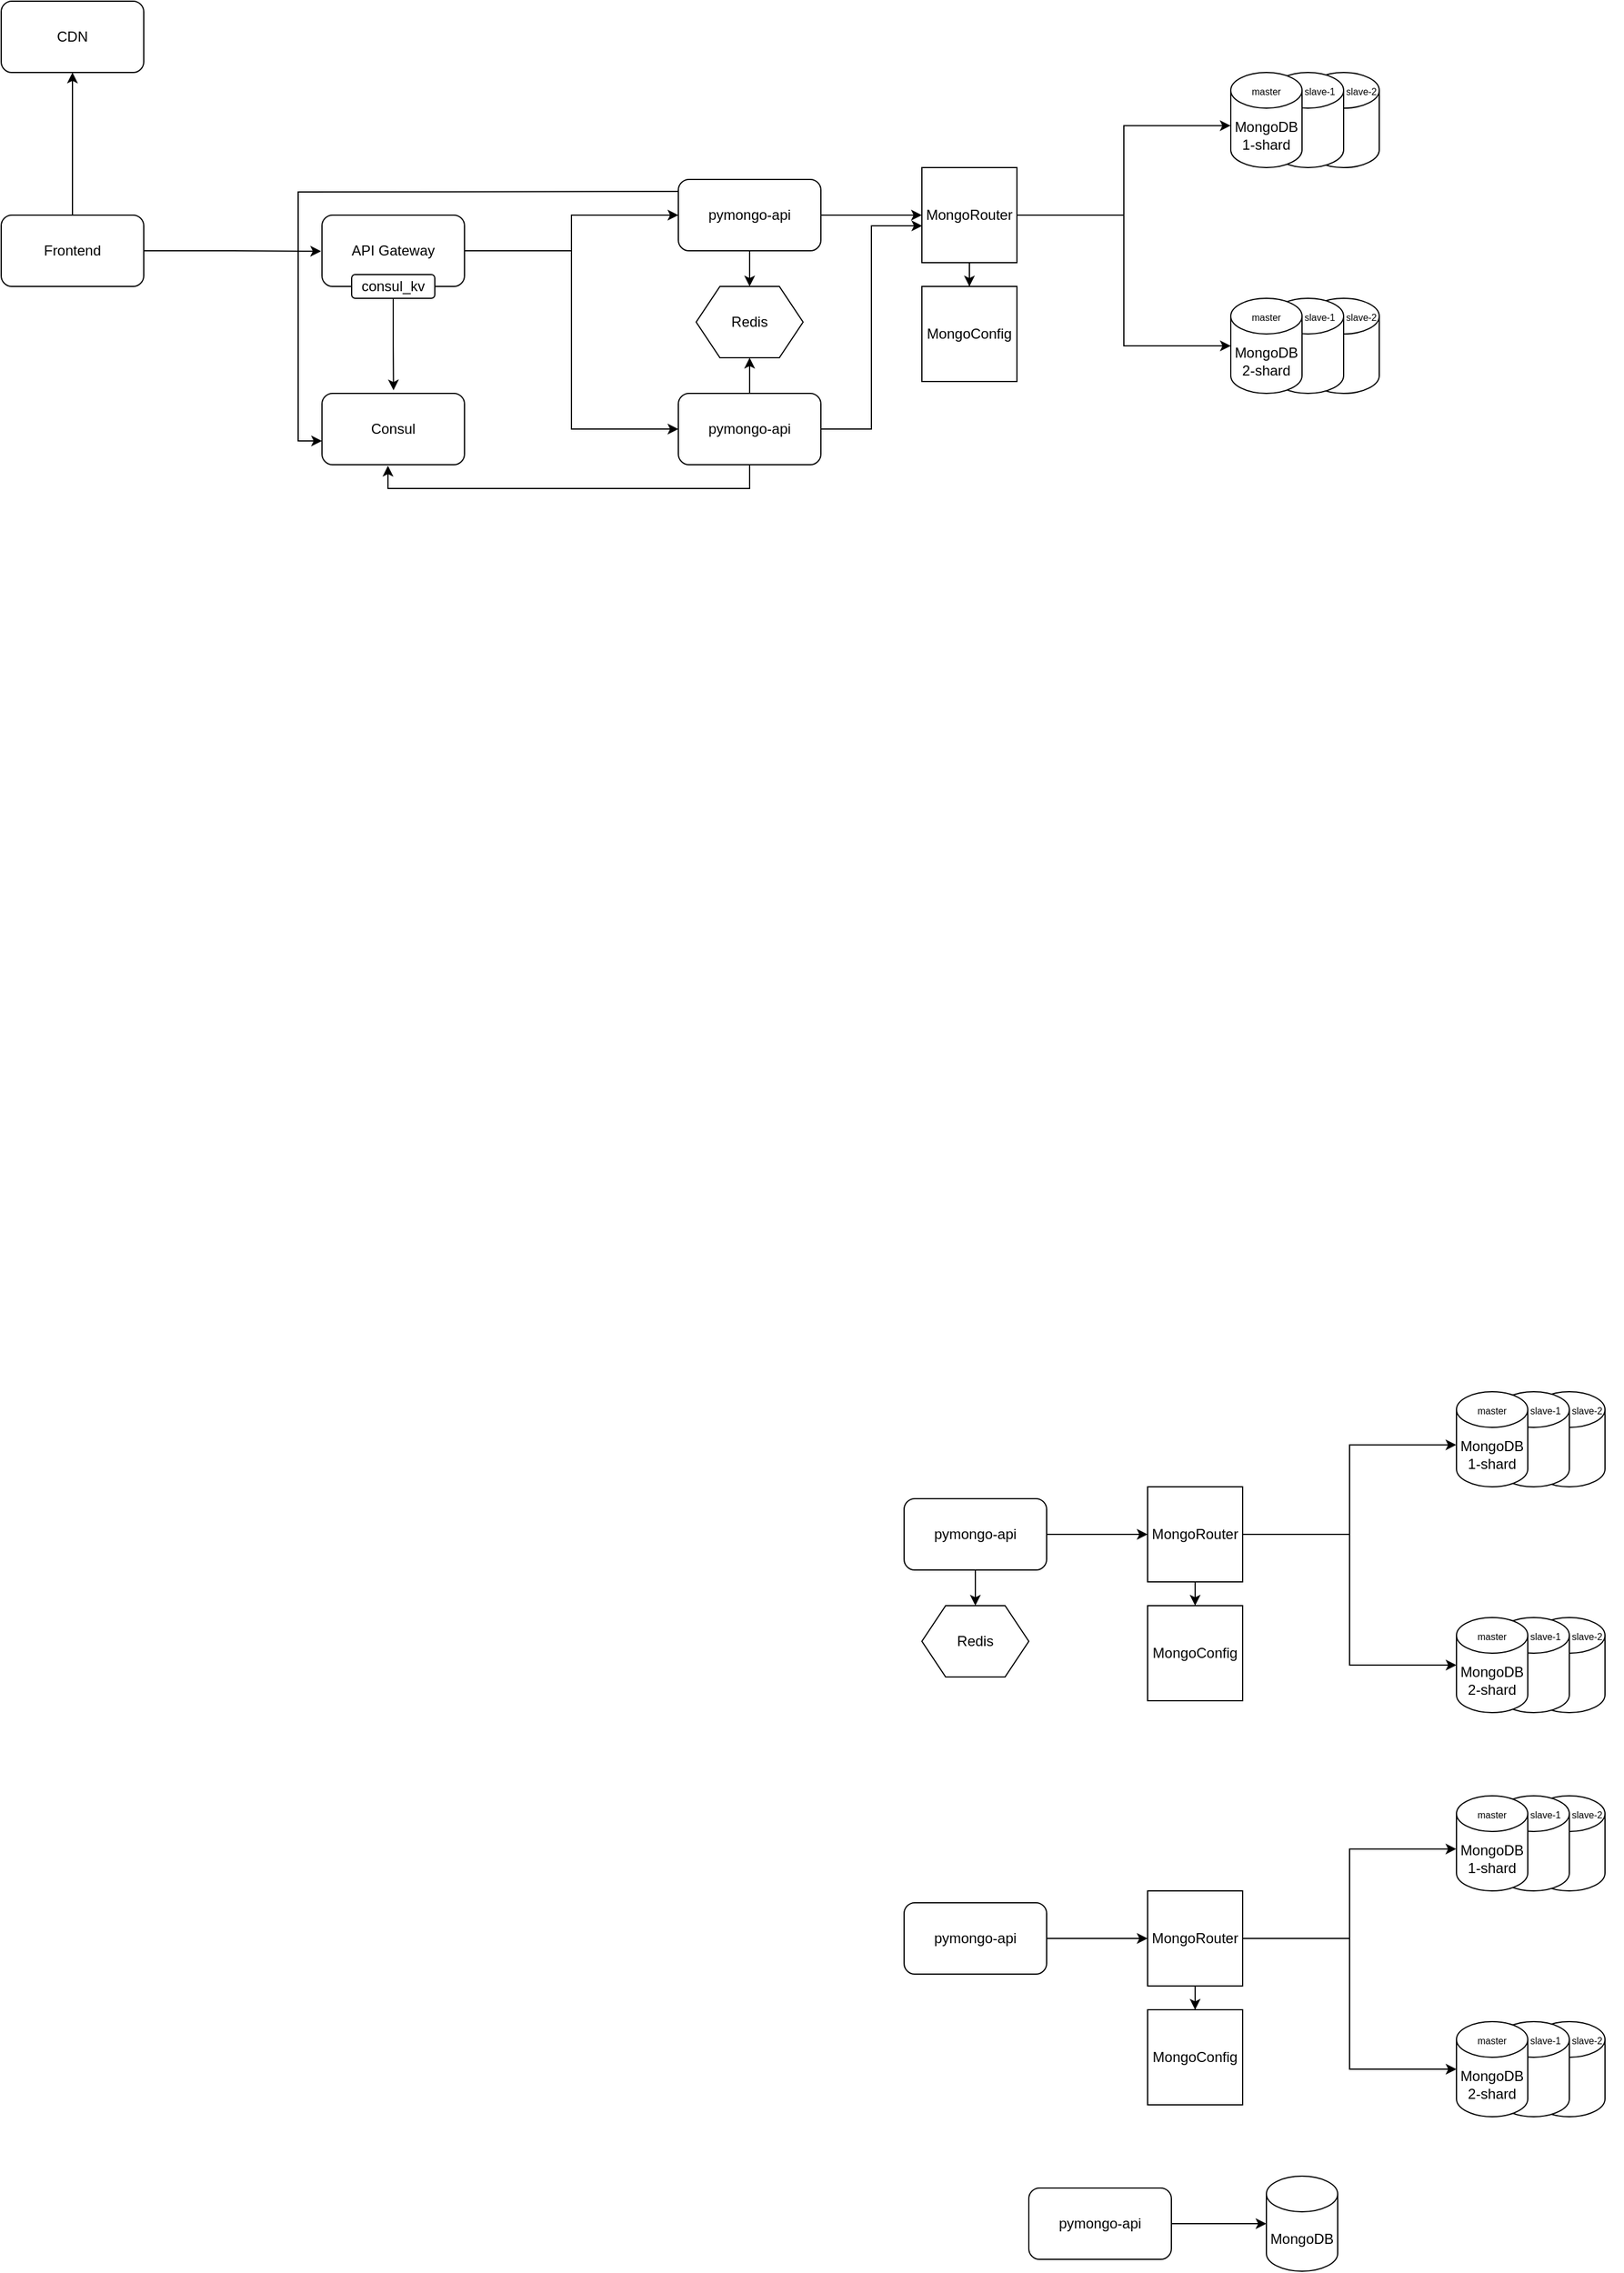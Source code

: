 <mxfile version="24.9.0">
  <diagram name="Page-1" id="TwGA8AsThT5nMNsOZiRa">
    <mxGraphModel grid="1" page="1" gridSize="10" guides="1" tooltips="1" connect="1" arrows="1" fold="1" pageScale="1" pageWidth="850" pageHeight="1100" math="0" shadow="0">
      <root>
        <mxCell id="0" />
        <mxCell id="1" parent="0" />
        <mxCell id="2mG4Iq90BZgs9CTGqONs-18" value="" style="shape=cylinder3;whiteSpace=wrap;html=1;boundedLbl=1;backgroundOutline=1;size=15;" vertex="1" parent="1">
          <mxGeometry x="720" y="890" width="60" height="80" as="geometry" />
        </mxCell>
        <mxCell id="2mG4Iq90BZgs9CTGqONs-16" value="" style="shape=cylinder3;whiteSpace=wrap;html=1;boundedLbl=1;backgroundOutline=1;size=15;" vertex="1" parent="1">
          <mxGeometry x="690" y="890" width="60" height="80" as="geometry" />
        </mxCell>
        <mxCell id="2mG4Iq90BZgs9CTGqONs-15" value="" style="shape=cylinder3;whiteSpace=wrap;html=1;boundedLbl=1;backgroundOutline=1;size=15;" vertex="1" parent="1">
          <mxGeometry x="720" y="700" width="60" height="80" as="geometry" />
        </mxCell>
        <mxCell id="2mG4Iq90BZgs9CTGqONs-14" value="" style="shape=cylinder3;whiteSpace=wrap;html=1;boundedLbl=1;backgroundOutline=1;size=15;" vertex="1" parent="1">
          <mxGeometry x="690" y="700" width="60" height="80" as="geometry" />
        </mxCell>
        <mxCell id="2mG4Iq90BZgs9CTGqONs-1" value="MongoDB" style="shape=cylinder3;whiteSpace=wrap;html=1;boundedLbl=1;backgroundOutline=1;size=15;" vertex="1" parent="1">
          <mxGeometry x="495" y="1020" width="60" height="80" as="geometry" />
        </mxCell>
        <mxCell id="2mG4Iq90BZgs9CTGqONs-2" value="pymongo-api" style="rounded=1;whiteSpace=wrap;html=1;" vertex="1" parent="1">
          <mxGeometry x="295" y="1030" width="120" height="60" as="geometry" />
        </mxCell>
        <mxCell id="2mG4Iq90BZgs9CTGqONs-3" style="edgeStyle=orthogonalEdgeStyle;rounded=0;orthogonalLoop=1;jettySize=auto;html=1;exitX=1;exitY=0.5;exitDx=0;exitDy=0;entryX=0;entryY=0.5;entryDx=0;entryDy=0;entryPerimeter=0;" edge="1" parent="1" source="2mG4Iq90BZgs9CTGqONs-2" target="2mG4Iq90BZgs9CTGqONs-1">
          <mxGeometry relative="1" as="geometry" />
        </mxCell>
        <mxCell id="2mG4Iq90BZgs9CTGqONs-4" value="MongoDB&lt;div&gt;2-shard&lt;/div&gt;" style="shape=cylinder3;whiteSpace=wrap;html=1;boundedLbl=1;backgroundOutline=1;size=15;" vertex="1" parent="1">
          <mxGeometry x="655" y="890" width="60" height="80" as="geometry" />
        </mxCell>
        <mxCell id="2mG4Iq90BZgs9CTGqONs-5" value="pymongo-api" style="rounded=1;whiteSpace=wrap;html=1;" vertex="1" parent="1">
          <mxGeometry x="190" y="790" width="120" height="60" as="geometry" />
        </mxCell>
        <mxCell id="2mG4Iq90BZgs9CTGqONs-6" style="edgeStyle=orthogonalEdgeStyle;rounded=0;orthogonalLoop=1;jettySize=auto;html=1;exitX=1;exitY=0.5;exitDx=0;exitDy=0;entryX=0;entryY=0.5;entryDx=0;entryDy=0;" edge="1" parent="1" source="2mG4Iq90BZgs9CTGqONs-5" target="2mG4Iq90BZgs9CTGqONs-8">
          <mxGeometry relative="1" as="geometry">
            <Array as="points" />
          </mxGeometry>
        </mxCell>
        <mxCell id="2mG4Iq90BZgs9CTGqONs-7" value="MongoDB&lt;div&gt;1-shard&lt;/div&gt;" style="shape=cylinder3;whiteSpace=wrap;html=1;boundedLbl=1;backgroundOutline=1;size=15;" vertex="1" parent="1">
          <mxGeometry x="655" y="700" width="60" height="80" as="geometry" />
        </mxCell>
        <mxCell id="2mG4Iq90BZgs9CTGqONs-13" value="" style="edgeStyle=orthogonalEdgeStyle;rounded=0;orthogonalLoop=1;jettySize=auto;html=1;" edge="1" parent="1" source="2mG4Iq90BZgs9CTGqONs-8" target="2mG4Iq90BZgs9CTGqONs-12">
          <mxGeometry relative="1" as="geometry" />
        </mxCell>
        <mxCell id="2mG4Iq90BZgs9CTGqONs-8" value="MongoRouter" style="whiteSpace=wrap;html=1;aspect=fixed;" vertex="1" parent="1">
          <mxGeometry x="395" y="780" width="80" height="80" as="geometry" />
        </mxCell>
        <mxCell id="2mG4Iq90BZgs9CTGqONs-9" style="edgeStyle=orthogonalEdgeStyle;rounded=0;orthogonalLoop=1;jettySize=auto;html=1;entryX=0;entryY=0.5;entryDx=0;entryDy=0;entryPerimeter=0;" edge="1" parent="1" source="2mG4Iq90BZgs9CTGqONs-8" target="2mG4Iq90BZgs9CTGqONs-4">
          <mxGeometry relative="1" as="geometry" />
        </mxCell>
        <mxCell id="2mG4Iq90BZgs9CTGqONs-10" style="edgeStyle=orthogonalEdgeStyle;rounded=0;orthogonalLoop=1;jettySize=auto;html=1;entryX=-0.002;entryY=0.559;entryDx=0;entryDy=0;entryPerimeter=0;" edge="1" parent="1" source="2mG4Iq90BZgs9CTGqONs-8" target="2mG4Iq90BZgs9CTGqONs-7">
          <mxGeometry relative="1" as="geometry" />
        </mxCell>
        <mxCell id="2mG4Iq90BZgs9CTGqONs-12" value="MongoConfig" style="whiteSpace=wrap;html=1;aspect=fixed;" vertex="1" parent="1">
          <mxGeometry x="395" y="880" width="80" height="80" as="geometry" />
        </mxCell>
        <mxCell id="2mG4Iq90BZgs9CTGqONs-19" value="&lt;font style=&quot;font-size: 8px;&quot;&gt;master&lt;/font&gt;" style="text;html=1;align=center;verticalAlign=middle;whiteSpace=wrap;rounded=0;" vertex="1" parent="1">
          <mxGeometry x="655" y="890" width="60" height="30" as="geometry" />
        </mxCell>
        <mxCell id="2mG4Iq90BZgs9CTGqONs-21" value="&lt;font style=&quot;font-size: 8px;&quot;&gt;slave-1&lt;/font&gt;" style="text;html=1;align=center;verticalAlign=middle;whiteSpace=wrap;rounded=0;" vertex="1" parent="1">
          <mxGeometry x="700" y="890" width="60" height="30" as="geometry" />
        </mxCell>
        <mxCell id="2mG4Iq90BZgs9CTGqONs-22" value="&lt;font style=&quot;font-size: 8px;&quot;&gt;slave-2&lt;/font&gt;" style="text;html=1;align=center;verticalAlign=middle;whiteSpace=wrap;rounded=0;" vertex="1" parent="1">
          <mxGeometry x="735" y="890" width="60" height="30" as="geometry" />
        </mxCell>
        <mxCell id="2mG4Iq90BZgs9CTGqONs-23" value="&lt;font style=&quot;font-size: 8px;&quot;&gt;master&lt;/font&gt;" style="text;html=1;align=center;verticalAlign=middle;whiteSpace=wrap;rounded=0;" vertex="1" parent="1">
          <mxGeometry x="655" y="700" width="60" height="30" as="geometry" />
        </mxCell>
        <mxCell id="2mG4Iq90BZgs9CTGqONs-24" value="&lt;font style=&quot;font-size: 8px;&quot;&gt;slave-1&lt;/font&gt;" style="text;html=1;align=center;verticalAlign=middle;whiteSpace=wrap;rounded=0;" vertex="1" parent="1">
          <mxGeometry x="700" y="700" width="60" height="30" as="geometry" />
        </mxCell>
        <mxCell id="2mG4Iq90BZgs9CTGqONs-26" value="&lt;font style=&quot;font-size: 8px;&quot;&gt;slave-2&lt;/font&gt;" style="text;html=1;align=center;verticalAlign=middle;whiteSpace=wrap;rounded=0;" vertex="1" parent="1">
          <mxGeometry x="735" y="700" width="60" height="30" as="geometry" />
        </mxCell>
        <mxCell id="2mG4Iq90BZgs9CTGqONs-27" value="" style="shape=cylinder3;whiteSpace=wrap;html=1;boundedLbl=1;backgroundOutline=1;size=15;" vertex="1" parent="1">
          <mxGeometry x="720" y="550" width="60" height="80" as="geometry" />
        </mxCell>
        <mxCell id="2mG4Iq90BZgs9CTGqONs-28" value="" style="shape=cylinder3;whiteSpace=wrap;html=1;boundedLbl=1;backgroundOutline=1;size=15;" vertex="1" parent="1">
          <mxGeometry x="690" y="550" width="60" height="80" as="geometry" />
        </mxCell>
        <mxCell id="2mG4Iq90BZgs9CTGqONs-29" value="" style="shape=cylinder3;whiteSpace=wrap;html=1;boundedLbl=1;backgroundOutline=1;size=15;" vertex="1" parent="1">
          <mxGeometry x="720" y="360" width="60" height="80" as="geometry" />
        </mxCell>
        <mxCell id="2mG4Iq90BZgs9CTGqONs-30" value="" style="shape=cylinder3;whiteSpace=wrap;html=1;boundedLbl=1;backgroundOutline=1;size=15;" vertex="1" parent="1">
          <mxGeometry x="690" y="360" width="60" height="80" as="geometry" />
        </mxCell>
        <mxCell id="2mG4Iq90BZgs9CTGqONs-31" value="MongoDB&lt;div&gt;2-shard&lt;/div&gt;" style="shape=cylinder3;whiteSpace=wrap;html=1;boundedLbl=1;backgroundOutline=1;size=15;" vertex="1" parent="1">
          <mxGeometry x="655" y="550" width="60" height="80" as="geometry" />
        </mxCell>
        <mxCell id="2mG4Iq90BZgs9CTGqONs-32" value="pymongo-api" style="rounded=1;whiteSpace=wrap;html=1;" vertex="1" parent="1">
          <mxGeometry x="190" y="450" width="120" height="60" as="geometry" />
        </mxCell>
        <mxCell id="2mG4Iq90BZgs9CTGqONs-33" style="edgeStyle=orthogonalEdgeStyle;rounded=0;orthogonalLoop=1;jettySize=auto;html=1;exitX=1;exitY=0.5;exitDx=0;exitDy=0;entryX=0;entryY=0.5;entryDx=0;entryDy=0;" edge="1" parent="1" source="2mG4Iq90BZgs9CTGqONs-32" target="2mG4Iq90BZgs9CTGqONs-36">
          <mxGeometry relative="1" as="geometry">
            <Array as="points" />
          </mxGeometry>
        </mxCell>
        <mxCell id="2mG4Iq90BZgs9CTGqONs-34" value="MongoDB&lt;div&gt;1-shard&lt;/div&gt;" style="shape=cylinder3;whiteSpace=wrap;html=1;boundedLbl=1;backgroundOutline=1;size=15;" vertex="1" parent="1">
          <mxGeometry x="655" y="360" width="60" height="80" as="geometry" />
        </mxCell>
        <mxCell id="2mG4Iq90BZgs9CTGqONs-35" value="" style="edgeStyle=orthogonalEdgeStyle;rounded=0;orthogonalLoop=1;jettySize=auto;html=1;" edge="1" parent="1" source="2mG4Iq90BZgs9CTGqONs-36" target="2mG4Iq90BZgs9CTGqONs-39">
          <mxGeometry relative="1" as="geometry" />
        </mxCell>
        <mxCell id="2mG4Iq90BZgs9CTGqONs-36" value="MongoRouter" style="whiteSpace=wrap;html=1;aspect=fixed;" vertex="1" parent="1">
          <mxGeometry x="395" y="440" width="80" height="80" as="geometry" />
        </mxCell>
        <mxCell id="2mG4Iq90BZgs9CTGqONs-37" style="edgeStyle=orthogonalEdgeStyle;rounded=0;orthogonalLoop=1;jettySize=auto;html=1;entryX=0;entryY=0.5;entryDx=0;entryDy=0;entryPerimeter=0;" edge="1" parent="1" source="2mG4Iq90BZgs9CTGqONs-36" target="2mG4Iq90BZgs9CTGqONs-31">
          <mxGeometry relative="1" as="geometry" />
        </mxCell>
        <mxCell id="2mG4Iq90BZgs9CTGqONs-38" style="edgeStyle=orthogonalEdgeStyle;rounded=0;orthogonalLoop=1;jettySize=auto;html=1;entryX=-0.002;entryY=0.559;entryDx=0;entryDy=0;entryPerimeter=0;" edge="1" parent="1" source="2mG4Iq90BZgs9CTGqONs-36" target="2mG4Iq90BZgs9CTGqONs-34">
          <mxGeometry relative="1" as="geometry" />
        </mxCell>
        <mxCell id="2mG4Iq90BZgs9CTGqONs-39" value="MongoConfig" style="whiteSpace=wrap;html=1;aspect=fixed;" vertex="1" parent="1">
          <mxGeometry x="395" y="540" width="80" height="80" as="geometry" />
        </mxCell>
        <mxCell id="2mG4Iq90BZgs9CTGqONs-40" value="&lt;font style=&quot;font-size: 8px;&quot;&gt;master&lt;/font&gt;" style="text;html=1;align=center;verticalAlign=middle;whiteSpace=wrap;rounded=0;" vertex="1" parent="1">
          <mxGeometry x="655" y="550" width="60" height="30" as="geometry" />
        </mxCell>
        <mxCell id="2mG4Iq90BZgs9CTGqONs-41" value="&lt;font style=&quot;font-size: 8px;&quot;&gt;slave-1&lt;/font&gt;" style="text;html=1;align=center;verticalAlign=middle;whiteSpace=wrap;rounded=0;" vertex="1" parent="1">
          <mxGeometry x="700" y="550" width="60" height="30" as="geometry" />
        </mxCell>
        <mxCell id="2mG4Iq90BZgs9CTGqONs-42" value="&lt;font style=&quot;font-size: 8px;&quot;&gt;slave-2&lt;/font&gt;" style="text;html=1;align=center;verticalAlign=middle;whiteSpace=wrap;rounded=0;" vertex="1" parent="1">
          <mxGeometry x="735" y="550" width="60" height="30" as="geometry" />
        </mxCell>
        <mxCell id="2mG4Iq90BZgs9CTGqONs-43" value="&lt;font style=&quot;font-size: 8px;&quot;&gt;master&lt;/font&gt;" style="text;html=1;align=center;verticalAlign=middle;whiteSpace=wrap;rounded=0;" vertex="1" parent="1">
          <mxGeometry x="655" y="360" width="60" height="30" as="geometry" />
        </mxCell>
        <mxCell id="2mG4Iq90BZgs9CTGqONs-44" value="&lt;font style=&quot;font-size: 8px;&quot;&gt;slave-1&lt;/font&gt;" style="text;html=1;align=center;verticalAlign=middle;whiteSpace=wrap;rounded=0;" vertex="1" parent="1">
          <mxGeometry x="700" y="360" width="60" height="30" as="geometry" />
        </mxCell>
        <mxCell id="2mG4Iq90BZgs9CTGqONs-45" value="&lt;font style=&quot;font-size: 8px;&quot;&gt;slave-2&lt;/font&gt;" style="text;html=1;align=center;verticalAlign=middle;whiteSpace=wrap;rounded=0;" vertex="1" parent="1">
          <mxGeometry x="735" y="360" width="60" height="30" as="geometry" />
        </mxCell>
        <mxCell id="2mG4Iq90BZgs9CTGqONs-47" value="Redis" style="shape=hexagon;perimeter=hexagonPerimeter2;whiteSpace=wrap;html=1;fixedSize=1;" vertex="1" parent="1">
          <mxGeometry x="205" y="540" width="90" height="60" as="geometry" />
        </mxCell>
        <mxCell id="2mG4Iq90BZgs9CTGqONs-48" style="edgeStyle=orthogonalEdgeStyle;rounded=0;orthogonalLoop=1;jettySize=auto;html=1;" edge="1" parent="1" source="2mG4Iq90BZgs9CTGqONs-32">
          <mxGeometry relative="1" as="geometry">
            <mxPoint x="250" y="540" as="targetPoint" />
          </mxGeometry>
        </mxCell>
        <mxCell id="PmHkBjyKiqt3a2_9l8QH-1" value="" style="shape=cylinder3;whiteSpace=wrap;html=1;boundedLbl=1;backgroundOutline=1;size=15;" vertex="1" parent="1">
          <mxGeometry x="530" y="-560" width="60" height="80" as="geometry" />
        </mxCell>
        <mxCell id="PmHkBjyKiqt3a2_9l8QH-2" value="" style="shape=cylinder3;whiteSpace=wrap;html=1;boundedLbl=1;backgroundOutline=1;size=15;" vertex="1" parent="1">
          <mxGeometry x="500" y="-560" width="60" height="80" as="geometry" />
        </mxCell>
        <mxCell id="PmHkBjyKiqt3a2_9l8QH-3" value="" style="shape=cylinder3;whiteSpace=wrap;html=1;boundedLbl=1;backgroundOutline=1;size=15;" vertex="1" parent="1">
          <mxGeometry x="530" y="-750" width="60" height="80" as="geometry" />
        </mxCell>
        <mxCell id="PmHkBjyKiqt3a2_9l8QH-4" value="" style="shape=cylinder3;whiteSpace=wrap;html=1;boundedLbl=1;backgroundOutline=1;size=15;" vertex="1" parent="1">
          <mxGeometry x="500" y="-750" width="60" height="80" as="geometry" />
        </mxCell>
        <mxCell id="PmHkBjyKiqt3a2_9l8QH-5" value="MongoDB&lt;div&gt;2-shard&lt;/div&gt;" style="shape=cylinder3;whiteSpace=wrap;html=1;boundedLbl=1;backgroundOutline=1;size=15;" vertex="1" parent="1">
          <mxGeometry x="465" y="-560" width="60" height="80" as="geometry" />
        </mxCell>
        <mxCell id="PmHkBjyKiqt3a2_9l8QH-38" style="edgeStyle=orthogonalEdgeStyle;rounded=0;orthogonalLoop=1;jettySize=auto;html=1;entryX=0;entryY=0.667;entryDx=0;entryDy=0;entryPerimeter=0;" edge="1" parent="1" target="PmHkBjyKiqt3a2_9l8QH-27">
          <mxGeometry relative="1" as="geometry">
            <mxPoint x="-350" y="-440" as="targetPoint" />
            <mxPoint x="60" y="-650.01" as="sourcePoint" />
          </mxGeometry>
        </mxCell>
        <mxCell id="PmHkBjyKiqt3a2_9l8QH-6" value="pymongo-api" style="rounded=1;whiteSpace=wrap;html=1;" vertex="1" parent="1">
          <mxGeometry y="-660" width="120" height="60" as="geometry" />
        </mxCell>
        <mxCell id="PmHkBjyKiqt3a2_9l8QH-7" style="edgeStyle=orthogonalEdgeStyle;rounded=0;orthogonalLoop=1;jettySize=auto;html=1;exitX=1;exitY=0.5;exitDx=0;exitDy=0;entryX=0;entryY=0.5;entryDx=0;entryDy=0;" edge="1" parent="1" source="PmHkBjyKiqt3a2_9l8QH-6" target="PmHkBjyKiqt3a2_9l8QH-10">
          <mxGeometry relative="1" as="geometry">
            <Array as="points" />
          </mxGeometry>
        </mxCell>
        <mxCell id="PmHkBjyKiqt3a2_9l8QH-8" value="MongoDB&lt;div&gt;1-shard&lt;/div&gt;" style="shape=cylinder3;whiteSpace=wrap;html=1;boundedLbl=1;backgroundOutline=1;size=15;" vertex="1" parent="1">
          <mxGeometry x="465" y="-750" width="60" height="80" as="geometry" />
        </mxCell>
        <mxCell id="PmHkBjyKiqt3a2_9l8QH-9" value="" style="edgeStyle=orthogonalEdgeStyle;rounded=0;orthogonalLoop=1;jettySize=auto;html=1;" edge="1" parent="1" source="PmHkBjyKiqt3a2_9l8QH-10" target="PmHkBjyKiqt3a2_9l8QH-13">
          <mxGeometry relative="1" as="geometry" />
        </mxCell>
        <mxCell id="PmHkBjyKiqt3a2_9l8QH-10" value="MongoRouter" style="whiteSpace=wrap;html=1;aspect=fixed;" vertex="1" parent="1">
          <mxGeometry x="205" y="-670" width="80" height="80" as="geometry" />
        </mxCell>
        <mxCell id="PmHkBjyKiqt3a2_9l8QH-11" style="edgeStyle=orthogonalEdgeStyle;rounded=0;orthogonalLoop=1;jettySize=auto;html=1;entryX=0;entryY=0.5;entryDx=0;entryDy=0;entryPerimeter=0;" edge="1" parent="1" source="PmHkBjyKiqt3a2_9l8QH-10" target="PmHkBjyKiqt3a2_9l8QH-5">
          <mxGeometry relative="1" as="geometry" />
        </mxCell>
        <mxCell id="PmHkBjyKiqt3a2_9l8QH-12" style="edgeStyle=orthogonalEdgeStyle;rounded=0;orthogonalLoop=1;jettySize=auto;html=1;entryX=-0.002;entryY=0.559;entryDx=0;entryDy=0;entryPerimeter=0;" edge="1" parent="1" source="PmHkBjyKiqt3a2_9l8QH-10" target="PmHkBjyKiqt3a2_9l8QH-8">
          <mxGeometry relative="1" as="geometry" />
        </mxCell>
        <mxCell id="PmHkBjyKiqt3a2_9l8QH-13" value="MongoConfig" style="whiteSpace=wrap;html=1;aspect=fixed;" vertex="1" parent="1">
          <mxGeometry x="205" y="-570" width="80" height="80" as="geometry" />
        </mxCell>
        <mxCell id="PmHkBjyKiqt3a2_9l8QH-14" value="&lt;font style=&quot;font-size: 8px;&quot;&gt;master&lt;/font&gt;" style="text;html=1;align=center;verticalAlign=middle;whiteSpace=wrap;rounded=0;" vertex="1" parent="1">
          <mxGeometry x="465" y="-560" width="60" height="30" as="geometry" />
        </mxCell>
        <mxCell id="PmHkBjyKiqt3a2_9l8QH-15" value="&lt;font style=&quot;font-size: 8px;&quot;&gt;slave-1&lt;/font&gt;" style="text;html=1;align=center;verticalAlign=middle;whiteSpace=wrap;rounded=0;" vertex="1" parent="1">
          <mxGeometry x="510" y="-560" width="60" height="30" as="geometry" />
        </mxCell>
        <mxCell id="PmHkBjyKiqt3a2_9l8QH-16" value="&lt;font style=&quot;font-size: 8px;&quot;&gt;slave-2&lt;/font&gt;" style="text;html=1;align=center;verticalAlign=middle;whiteSpace=wrap;rounded=0;" vertex="1" parent="1">
          <mxGeometry x="545" y="-560" width="60" height="30" as="geometry" />
        </mxCell>
        <mxCell id="PmHkBjyKiqt3a2_9l8QH-17" value="&lt;font style=&quot;font-size: 8px;&quot;&gt;master&lt;/font&gt;" style="text;html=1;align=center;verticalAlign=middle;whiteSpace=wrap;rounded=0;" vertex="1" parent="1">
          <mxGeometry x="465" y="-750" width="60" height="30" as="geometry" />
        </mxCell>
        <mxCell id="PmHkBjyKiqt3a2_9l8QH-18" value="&lt;font style=&quot;font-size: 8px;&quot;&gt;slave-1&lt;/font&gt;" style="text;html=1;align=center;verticalAlign=middle;whiteSpace=wrap;rounded=0;" vertex="1" parent="1">
          <mxGeometry x="510" y="-750" width="60" height="30" as="geometry" />
        </mxCell>
        <mxCell id="PmHkBjyKiqt3a2_9l8QH-19" value="&lt;font style=&quot;font-size: 8px;&quot;&gt;slave-2&lt;/font&gt;" style="text;html=1;align=center;verticalAlign=middle;whiteSpace=wrap;rounded=0;" vertex="1" parent="1">
          <mxGeometry x="545" y="-750" width="60" height="30" as="geometry" />
        </mxCell>
        <mxCell id="PmHkBjyKiqt3a2_9l8QH-20" value="Redis" style="shape=hexagon;perimeter=hexagonPerimeter2;whiteSpace=wrap;html=1;fixedSize=1;" vertex="1" parent="1">
          <mxGeometry x="15" y="-570" width="90" height="60" as="geometry" />
        </mxCell>
        <mxCell id="PmHkBjyKiqt3a2_9l8QH-21" style="edgeStyle=orthogonalEdgeStyle;rounded=0;orthogonalLoop=1;jettySize=auto;html=1;" edge="1" parent="1" source="PmHkBjyKiqt3a2_9l8QH-6">
          <mxGeometry relative="1" as="geometry">
            <mxPoint x="60" y="-570" as="targetPoint" />
          </mxGeometry>
        </mxCell>
        <mxCell id="PmHkBjyKiqt3a2_9l8QH-23" style="edgeStyle=orthogonalEdgeStyle;rounded=0;orthogonalLoop=1;jettySize=auto;html=1;entryX=0.5;entryY=1;entryDx=0;entryDy=0;" edge="1" parent="1" source="PmHkBjyKiqt3a2_9l8QH-22" target="PmHkBjyKiqt3a2_9l8QH-20">
          <mxGeometry relative="1" as="geometry" />
        </mxCell>
        <mxCell id="PmHkBjyKiqt3a2_9l8QH-37" style="edgeStyle=orthogonalEdgeStyle;rounded=0;orthogonalLoop=1;jettySize=auto;html=1;entryX=0.463;entryY=1.015;entryDx=0;entryDy=0;entryPerimeter=0;" edge="1" parent="1" source="PmHkBjyKiqt3a2_9l8QH-22" target="PmHkBjyKiqt3a2_9l8QH-27">
          <mxGeometry relative="1" as="geometry">
            <mxPoint x="-260" y="-400" as="targetPoint" />
            <Array as="points">
              <mxPoint x="60" y="-400" />
              <mxPoint x="-244" y="-400" />
            </Array>
          </mxGeometry>
        </mxCell>
        <mxCell id="PmHkBjyKiqt3a2_9l8QH-22" value="pymongo-api" style="rounded=1;whiteSpace=wrap;html=1;" vertex="1" parent="1">
          <mxGeometry y="-480" width="120" height="60" as="geometry" />
        </mxCell>
        <mxCell id="PmHkBjyKiqt3a2_9l8QH-25" style="edgeStyle=orthogonalEdgeStyle;rounded=0;orthogonalLoop=1;jettySize=auto;html=1;entryX=0.004;entryY=0.613;entryDx=0;entryDy=0;entryPerimeter=0;" edge="1" parent="1" source="PmHkBjyKiqt3a2_9l8QH-22" target="PmHkBjyKiqt3a2_9l8QH-10">
          <mxGeometry relative="1" as="geometry" />
        </mxCell>
        <mxCell id="PmHkBjyKiqt3a2_9l8QH-35" style="edgeStyle=orthogonalEdgeStyle;rounded=0;orthogonalLoop=1;jettySize=auto;html=1;entryX=0;entryY=0.5;entryDx=0;entryDy=0;" edge="1" parent="1" source="PmHkBjyKiqt3a2_9l8QH-26" target="PmHkBjyKiqt3a2_9l8QH-6">
          <mxGeometry relative="1" as="geometry" />
        </mxCell>
        <mxCell id="PmHkBjyKiqt3a2_9l8QH-36" style="edgeStyle=orthogonalEdgeStyle;rounded=0;orthogonalLoop=1;jettySize=auto;html=1;entryX=0;entryY=0.5;entryDx=0;entryDy=0;" edge="1" parent="1" source="PmHkBjyKiqt3a2_9l8QH-26" target="PmHkBjyKiqt3a2_9l8QH-22">
          <mxGeometry relative="1" as="geometry" />
        </mxCell>
        <mxCell id="PmHkBjyKiqt3a2_9l8QH-26" value="API Gateway" style="rounded=1;whiteSpace=wrap;html=1;" vertex="1" parent="1">
          <mxGeometry x="-300" y="-630" width="120" height="60" as="geometry" />
        </mxCell>
        <mxCell id="PmHkBjyKiqt3a2_9l8QH-27" value="Consul" style="rounded=1;whiteSpace=wrap;html=1;" vertex="1" parent="1">
          <mxGeometry x="-300" y="-480" width="120" height="60" as="geometry" />
        </mxCell>
        <mxCell id="PmHkBjyKiqt3a2_9l8QH-28" value="consul_kv" style="rounded=1;whiteSpace=wrap;html=1;" vertex="1" parent="1">
          <mxGeometry x="-275" y="-580" width="70" height="20" as="geometry" />
        </mxCell>
        <mxCell id="PmHkBjyKiqt3a2_9l8QH-30" style="edgeStyle=orthogonalEdgeStyle;rounded=0;orthogonalLoop=1;jettySize=auto;html=1;entryX=0.502;entryY=-0.043;entryDx=0;entryDy=0;entryPerimeter=0;" edge="1" parent="1" source="PmHkBjyKiqt3a2_9l8QH-28" target="PmHkBjyKiqt3a2_9l8QH-27">
          <mxGeometry relative="1" as="geometry" />
        </mxCell>
        <mxCell id="PmHkBjyKiqt3a2_9l8QH-46" style="edgeStyle=orthogonalEdgeStyle;rounded=0;orthogonalLoop=1;jettySize=auto;html=1;entryX=0.5;entryY=1;entryDx=0;entryDy=0;" edge="1" parent="1" source="PmHkBjyKiqt3a2_9l8QH-42" target="PmHkBjyKiqt3a2_9l8QH-45">
          <mxGeometry relative="1" as="geometry" />
        </mxCell>
        <mxCell id="PmHkBjyKiqt3a2_9l8QH-42" value="Frontend" style="rounded=1;whiteSpace=wrap;html=1;" vertex="1" parent="1">
          <mxGeometry x="-570" y="-630" width="120" height="60" as="geometry" />
        </mxCell>
        <mxCell id="PmHkBjyKiqt3a2_9l8QH-44" style="edgeStyle=orthogonalEdgeStyle;rounded=0;orthogonalLoop=1;jettySize=auto;html=1;entryX=-0.006;entryY=0.507;entryDx=0;entryDy=0;entryPerimeter=0;" edge="1" parent="1" source="PmHkBjyKiqt3a2_9l8QH-42" target="PmHkBjyKiqt3a2_9l8QH-26">
          <mxGeometry relative="1" as="geometry" />
        </mxCell>
        <mxCell id="PmHkBjyKiqt3a2_9l8QH-45" value="CDN" style="rounded=1;whiteSpace=wrap;html=1;" vertex="1" parent="1">
          <mxGeometry x="-570" y="-810" width="120" height="60" as="geometry" />
        </mxCell>
      </root>
    </mxGraphModel>
  </diagram>
</mxfile>
